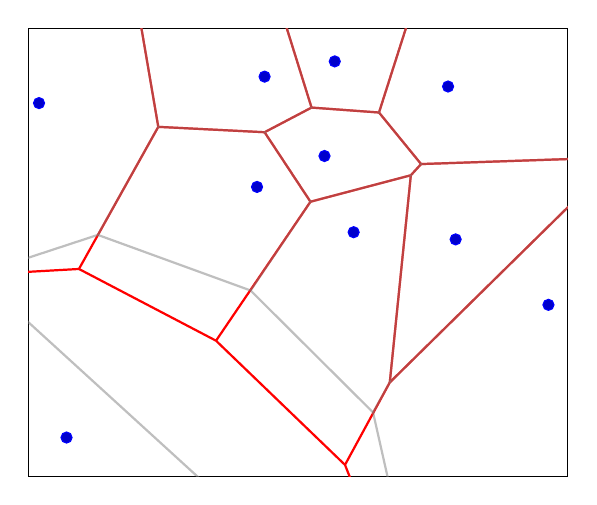 \begin{tikzpicture}

    \begin{axis}[
        xmin=0, xmax=1,
        ymin=0, ymax=1,
        xtick=\empty, ytick=\empty,
        ]
    

% Voronoi Cells before.

	\path [draw=red, thick] (axis cs:0.094, 0.463) -- 
		(axis cs:0.241, 0.78);
	\path [draw=red, thick] (axis cs:-0.116, 3.295) -- 
		(axis cs:0.241, 0.78);
	\path [draw=red, thick] (axis cs:1.094, 0.712) -- 
		(axis cs:0.728, 0.697);
	\path [draw=red, thick] (axis cs:0.65, 0.812) -- 
		(axis cs:0.728, 0.697);
	\path [draw=red, thick] (axis cs:-0.116, 3.295) -- 
		(axis cs:0.525, 0.823);
	\path [draw=red, thick] (axis cs:0.65, 0.812) -- 
		(axis cs:0.525, 0.823);
	\path [draw=red, thick] (axis cs:0.241, 0.78) -- 
		(axis cs:0.438, 0.768);
	\path [draw=red, thick] (axis cs:0.525, 0.823) -- 
		(axis cs:0.438, 0.768);
	\path [draw=red, thick] (axis cs:0.523, 0.613) -- 
		(axis cs:0.709, 0.672);
	\path [draw=red, thick] (axis cs:0.523, 0.613) -- 
		(axis cs:0.348, 0.303);
	\path [draw=red, thick] (axis cs:0.709, 0.672) -- 
		(axis cs:0.67, 0.21);
	\path [draw=red, thick] (axis cs:0.348, 0.303) -- 
		(axis cs:0.587, 0.026);
	\path [draw=red, thick] (axis cs:0.587, 0.026) -- 
		(axis cs:0.67, 0.21);
	\path [draw=red, thick] (axis cs:0.438, 0.768) -- 
		(axis cs:0.523, 0.613);
	\path [draw=red, thick] (axis cs:0.728, 0.697) -- 
		(axis cs:0.709, 0.672);
	\path [draw=red, thick] (axis cs:0.094, 0.463) -- 
		(axis cs:0.348, 0.303);
	\path [draw=red, thick] (axis cs:1.094, 0.712) -- 
		(axis cs:0.67, 0.21);
	\path [draw=red, thick] (axis cs:0.094, 0.463) -- (axis cs:-0.847, 0.399);
	\path [draw=red, thick] (axis cs:-0.116, 3.295) -- (axis cs:-0.274, 4.225);
	\path [draw=red, thick] (axis cs:1.094, 0.712) -- (axis cs:1.975, 1.048);
	\path [draw=red, thick] (axis cs:0.65, 0.812) -- (axis cs:0.892, 1.724);
	\path [draw=red, thick] (axis cs:0.587, 0.026) -- (axis cs:0.884, -0.87);


% Voronoi Cells before.

	\path [draw=gray, thick, opacity=0.5] (axis cs:0.65, 0.812) -- 
		(axis cs:0.728, 0.697);
	\path [draw=gray, thick, opacity=0.5] (axis cs:1.094, 0.712) -- 
		(axis cs:0.728, 0.697);
	\path [draw=gray, thick, opacity=0.5] (axis cs:0.65, 0.812) -- 
		(axis cs:0.525, 0.823);
	\path [draw=gray, thick, opacity=0.5] (axis cs:-0.116, 3.295) -- 
		(axis cs:0.525, 0.823);
	\path [draw=gray, thick, opacity=0.5] (axis cs:0.525, 0.823) -- 
		(axis cs:0.438, 0.768);
	\path [draw=gray, thick, opacity=0.5] (axis cs:0.241, 0.78) -- 
		(axis cs:0.438, 0.768);
	\path [draw=gray, thick, opacity=0.5] (axis cs:-0.116, 3.295) -- 
		(axis cs:0.241, 0.78);
	\path [draw=gray, thick, opacity=0.5] (axis cs:0.523, 0.613) -- 
		(axis cs:0.709, 0.672);
	\path [draw=gray, thick, opacity=0.5] (axis cs:0.728, 0.697) -- 
		(axis cs:0.709, 0.672);
	\path [draw=gray, thick, opacity=0.5] (axis cs:0.438, 0.768) -- 
		(axis cs:0.523, 0.613);
	\path [draw=gray, thick, opacity=0.5] (axis cs:0.709, 0.672) -- 
		(axis cs:0.67, 0.21);
	\path [draw=gray, thick, opacity=0.5] (axis cs:1.094, 0.712) -- 
		(axis cs:0.67, 0.21);
	\path [draw=gray, thick, opacity=0.5] (axis cs:-0.096, 0.45) -- 
		(axis cs:0.757, -0.487);
	\path [draw=gray, thick, opacity=0.5] (axis cs:-0.096, 0.45) -- 
		(axis cs:0.129, 0.539);
	\path [draw=gray, thick, opacity=0.5] (axis cs:0.129, 0.539) -- 
		(axis cs:0.412, 0.415);
	\path [draw=gray, thick, opacity=0.5] (axis cs:0.412, 0.415) -- 
		(axis cs:0.639, 0.143);
	\path [draw=gray, thick, opacity=0.5] (axis cs:0.757, -0.487) -- 
		(axis cs:0.639, 0.143);
	\path [draw=gray, thick, opacity=0.5] (axis cs:0.241, 0.78) -- 
		(axis cs:0.129, 0.539);
	\path [draw=gray, thick, opacity=0.5] (axis cs:0.523, 0.613) -- 
		(axis cs:0.412, 0.415);
	\path [draw=gray, thick, opacity=0.5] (axis cs:0.67, 0.21) -- 
		(axis cs:0.639, 0.143);
	\path [draw=gray, thick, opacity=0.5] (axis cs:1.094, 0.712) -- (axis cs:1.975, 1.048);
	\path [draw=gray, thick, opacity=0.5] (axis cs:0.65, 0.812) -- (axis cs:0.892, 1.724);
	\path [draw=gray, thick, opacity=0.5] (axis cs:-0.116, 3.295) -- (axis cs:-0.274, 4.225);
	\path [draw=gray, thick, opacity=0.5] (axis cs:0.757, -0.487) -- (axis cs:1.054, -1.382);
	\path [draw=gray, thick, opacity=0.5] (axis cs:-0.096, 0.45) -- (axis cs:-1.037, 0.386);


% Samp. points.

	\addplot+[only marks] coordinates{
		(0.549, 0.715)
		(0.603, 0.545)
		(0.424, 0.646)
		(0.438, 0.892)
		(0.964, 0.383)
		(0.792, 0.529)
		(0.568, 0.926)
		(0.071, 0.087)
		(0.02, 0.833)
		(0.778, 0.87)
	};

	\end{axis}
\end{tikzpicture}